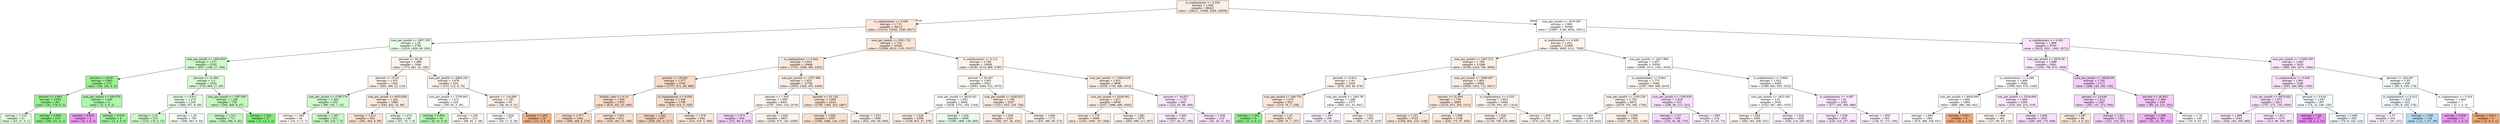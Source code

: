 digraph Tree {
node [shape=box, style="filled", color="black"] ;
0 [label="is_suplimentary <= 0.204\nentropy = 1.828\nsamples = 66421\nvalue = [26011, 15088, 5294, 20028]", fillcolor="#e5813921"] ;
1 [label="is_suplimentary <= 0.008\nentropy = 1.715\nsamples = 36113\nvalue = [15114, 10342, 1240, 9417]", fillcolor="#e581392f"] ;
0 -> 1 [labeldistance=2.5, labelangle=45, headlabel="True"] ;
2 [label="sum_per_month <= 2607.205\nentropy = 1.39\nsamples = 3768\nvalue = [1610, 1829, 49, 280]", fillcolor="#47e5391a"] ;
1 -> 2 ;
3 [label="sum_per_month <= 1043.655\nentropy = 1.271\nsamples = 2102\nvalue = [837, 1148, 17, 100]", fillcolor="#47e5393f"] ;
2 -> 3 ;
4 [label="percent <= 43.87\nentropy = 0.993\nsamples = 270\nvalue = [83, 183, 0, 4]", fillcolor="#47e53988"] ;
3 -> 4 ;
5 [label="percent <= 3.903\nentropy = 0.954\nsamples = 261\nvalue = [81, 178, 0, 2]", fillcolor="#47e53989"] ;
4 -> 5 ;
6 [label="entropy = 1.115\nsamples = 51\nvalue = [23, 27, 0, 1]", fillcolor="#47e53924"] ;
5 -> 6 ;
7 [label="entropy = 0.892\nsamples = 210\nvalue = [58, 151, 0, 1]", fillcolor="#47e5399c"] ;
5 -> 7 ;
8 [label="sum_per_month <= 839.579\nentropy = 1.436\nsamples = 9\nvalue = [2, 5, 0, 2]", fillcolor="#47e5396d"] ;
4 -> 8 ;
9 [label="entropy = 0.918\nsamples = 3\nvalue = [0, 1, 0, 2]", fillcolor="#d739e57f"] ;
8 -> 9 ;
10 [label="entropy = 0.918\nsamples = 6\nvalue = [2, 4, 0, 0]", fillcolor="#47e5397f"] ;
8 -> 10 ;
11 [label="percent <= 21.883\nentropy = 1.3\nsamples = 1832\nvalue = [754, 965, 17, 96]", fillcolor="#47e53932"] ;
3 -> 11 ;
12 [label="percent <= 8.911\nentropy = 1.274\nsamples = 1104\nvalue = [489, 557, 9, 49]", fillcolor="#47e5391c"] ;
11 -> 12 ;
13 [label="entropy = 1.21\nsamples = 312\nvalue = [123, 174, 0, 15]", fillcolor="#47e53945"] ;
12 -> 13 ;
14 [label="entropy = 1.29\nsamples = 792\nvalue = [366, 383, 9, 34]", fillcolor="#47e5390a"] ;
12 -> 14 ;
15 [label="sum_per_month <= 2567.697\nentropy = 1.326\nsamples = 728\nvalue = [265, 408, 8, 47]", fillcolor="#47e5394f"] ;
11 -> 15 ;
16 [label="entropy = 1.311\nsamples = 711\nvalue = [264, 396, 6, 45]", fillcolor="#47e5394b"] ;
15 -> 16 ;
17 [label="entropy = 1.322\nsamples = 17\nvalue = [1, 12, 2, 2]", fillcolor="#47e539aa"] ;
15 -> 17 ;
18 [label="percent <= 50.38\nentropy = 1.498\nsamples = 1666\nvalue = [773, 681, 32, 180]", fillcolor="#e5813918"] ;
2 -> 18 ;
19 [label="percent <= 15.52\nentropy = 1.431\nsamples = 1342\nvalue = [640, 569, 23, 110]", fillcolor="#e5813917"] ;
18 -> 19 ;
20 [label="sum_per_month <= 2790.776\nentropy = 1.363\nsamples = 253\nvalue = [98, 136, 7, 12]", fillcolor="#47e5393f"] ;
19 -> 20 ;
21 [label="entropy = 1.483\nsamples = 42\nvalue = [18, 17, 0, 7]", fillcolor="#e581390a"] ;
20 -> 21 ;
22 [label="entropy = 1.287\nsamples = 211\nvalue = [80, 119, 7, 5]", fillcolor="#47e5394c"] ;
20 -> 22 ;
23 [label="sum_per_month <= 6035.958\nentropy = 1.432\nsamples = 1089\nvalue = [542, 433, 16, 98]", fillcolor="#e581392a"] ;
19 -> 23 ;
24 [label="entropy = 1.413\nsamples = 943\nvalue = [481, 363, 9, 90]", fillcolor="#e5813934"] ;
23 -> 24 ;
25 [label="entropy = 1.474\nsamples = 146\nvalue = [61, 70, 7, 8]", fillcolor="#47e5391b"] ;
23 -> 25 ;
26 [label="sum_per_month <= 6864.202\nentropy = 1.678\nsamples = 324\nvalue = [133, 112, 9, 70]", fillcolor="#e5813919"] ;
18 -> 26 ;
27 [label="sum_per_month <= 2750.801\nentropy = 1.572\nsamples = 229\nvalue = [95, 92, 3, 39]", fillcolor="#e5813906"] ;
26 -> 27 ;
28 [label="entropy = 0.954\nsamples = 16\nvalue = [6, 10, 0, 0]", fillcolor="#47e53966"] ;
27 -> 28 ;
29 [label="entropy = 1.591\nsamples = 213\nvalue = [89, 82, 3, 39]", fillcolor="#e581390e"] ;
27 -> 29 ;
30 [label="percent <= 116.699\nentropy = 1.781\nsamples = 95\nvalue = [38, 20, 6, 31]", fillcolor="#e581391c"] ;
26 -> 30 ;
31 [label="entropy = 1.828\nsamples = 77\nvalue = [26, 17, 6, 28]", fillcolor="#d739e50a"] ;
30 -> 31 ;
32 [label="entropy = 1.252\nsamples = 18\nvalue = [12, 3, 0, 3]", fillcolor="#e5813999"] ;
30 -> 32 ;
33 [label="sum_per_month <= 3521.722\nentropy = 1.724\nsamples = 32345\nvalue = [13504, 8513, 1191, 9137]", fillcolor="#e5813930"] ;
1 -> 33 ;
34 [label="is_suplimentary <= 0.042\nentropy = 1.643\nsamples = 16446\nvalue = [7312, 3399, 383, 5352]", fillcolor="#e581392d"] ;
33 -> 34 ;
35 [label="percent <= 19.526\nentropy = 1.577\nsamples = 3742\nvalue = [1757, 971, 28, 986]", fillcolor="#e5813947"] ;
34 -> 35 ;
36 [label="holiday_ratio <= 0.15\nentropy = 1.594\nsamples = 1953\nvalue = [918, 552, 23, 460]", fillcolor="#e5813943"] ;
35 -> 36 ;
37 [label="entropy = 1.577\nsamples = 1041\nvalue = [490, 269, 8, 274]", fillcolor="#e5813948"] ;
36 -> 37 ;
38 [label="entropy = 1.601\nsamples = 912\nvalue = [428, 283, 15, 186]", fillcolor="#e581393b"] ;
36 -> 38 ;
39 [label="is_suplimentary <= 0.026\nentropy = 1.546\nsamples = 1789\nvalue = [839, 419, 5, 526]", fillcolor="#e581393f"] ;
35 -> 39 ;
40 [label="entropy = 1.493\nsamples = 847\nvalue = [429, 201, 0, 217]", fillcolor="#e5813956"] ;
39 -> 40 ;
41 [label="entropy = 1.579\nsamples = 942\nvalue = [410, 218, 5, 309]", fillcolor="#e5813929"] ;
39 -> 41 ;
42 [label="sum_per_month <= 2257.886\nentropy = 1.652\nsamples = 12704\nvalue = [5555, 2428, 355, 4366]", fillcolor="#e5813924"] ;
34 -> 42 ;
43 [label="percent <= 1.445\nentropy = 1.606\nsamples = 6461\nvalue = [2787, 1043, 152, 2479]", fillcolor="#e5813914"] ;
42 -> 43 ;
44 [label="entropy = 1.571\nsamples = 434\nvalue = [147, 68, 9, 210]", fillcolor="#d739e538"] ;
43 -> 44 ;
45 [label="entropy = 1.605\nsamples = 6027\nvalue = [2640, 975, 143, 2269]", fillcolor="#e5813919"] ;
43 -> 45 ;
46 [label="percent <= 31.126\nentropy = 1.685\nsamples = 6243\nvalue = [2768, 1385, 203, 1887]", fillcolor="#e5813934"] ;
42 -> 46 ;
47 [label="entropy = 1.685\nsamples = 4357\nvalue = [1946, 1080, 134, 1197]", fillcolor="#e581393c"] ;
46 -> 47 ;
48 [label="entropy = 1.653\nsamples = 1886\nvalue = [822, 305, 69, 690]", fillcolor="#e581391c"] ;
46 -> 48 ;
49 [label="is_suplimentary <= 0.112\nentropy = 1.768\nsamples = 15899\nvalue = [6192, 5114, 808, 3785]", fillcolor="#e5813919"] ;
33 -> 49 ;
50 [label="percent <= 40.447\nentropy = 1.693\nsamples = 9201\nvalue = [3653, 3364, 312, 1872]", fillcolor="#e581390d"] ;
49 -> 50 ;
51 [label="sum_per_month <= 4619.343\nentropy = 1.635\nsamples = 6694\nvalue = [2636, 2731, 183, 1144]", fillcolor="#47e53906"] ;
50 -> 51 ;
52 [label="entropy = 1.628\nsamples = 2396\nvalue = [1038, 833, 47, 478]", fillcolor="#e5813921"] ;
51 -> 52 ;
53 [label="entropy = 1.626\nsamples = 4298\nvalue = [1598, 1898, 136, 666]", fillcolor="#47e5391c"] ;
51 -> 53 ;
54 [label="sum_per_month <= 6245.913\nentropy = 1.768\nsamples = 2507\nvalue = [1017, 633, 129, 728]", fillcolor="#e5813929"] ;
50 -> 54 ;
55 [label="entropy = 1.639\nsamples = 1333\nvalue = [582, 267, 30, 454]", fillcolor="#e5813925"] ;
54 -> 55 ;
56 [label="entropy = 1.846\nsamples = 1174\nvalue = [435, 366, 99, 274]", fillcolor="#e5813916"] ;
54 -> 56 ;
57 [label="sum_per_month <= 13604.545\nentropy = 1.831\nsamples = 6698\nvalue = [2539, 1750, 496, 1913]", fillcolor="#e5813921"] ;
49 -> 57 ;
58 [label="sum_per_month <= 6294.062\nentropy = 1.817\nsamples = 6058\nvalue = [2317, 1688, 408, 1645]", fillcolor="#e5813925"] ;
57 -> 58 ;
59 [label="entropy = 1.779\nsamples = 3688\nvalue = [1453, 1090, 197, 948]", fillcolor="#e5813924"] ;
58 -> 59 ;
60 [label="entropy = 1.862\nsamples = 2370\nvalue = [864, 598, 211, 697]", fillcolor="#e5813919"] ;
58 -> 60 ;
61 [label="percent <= 39.657\nentropy = 1.776\nsamples = 640\nvalue = [222, 62, 88, 268]", fillcolor="#d739e51c"] ;
57 -> 61 ;
62 [label="entropy = 1.692\nsamples = 421\nvalue = [157, 42, 37, 185]", fillcolor="#d739e51b"] ;
61 -> 62 ;
63 [label="entropy = 1.856\nsamples = 219\nvalue = [65, 20, 51, 83]", fillcolor="#d739e51e"] ;
61 -> 63 ;
64 [label="sum_per_month <= 4870.587\nentropy = 1.868\nsamples = 30308\nvalue = [10897, 4746, 4054, 10611]", fillcolor="#e5813904"] ;
0 -> 64 [labeldistance=2.5, labelangle=-45, headlabel="False"] ;
65 [label="is_suplimentary <= 0.409\nentropy = 1.822\nsamples = 21608\nvalue = [8464, 3695, 2111, 7338]", fillcolor="#e5813914"] ;
64 -> 65 ;
66 [label="sum_per_month <= 1567.272\nentropy = 1.769\nsamples = 11588\nvalue = [4798, 2224, 760, 3806]", fillcolor="#e5813921"] ;
65 -> 66 ;
67 [label="percent <= 6.814\nentropy = 1.56\nsamples = 2204\nvalue = [978, 299, 48, 879]", fillcolor="#e5813913"] ;
66 -> 67 ;
68 [label="sum_per_month <= 340.755\nentropy = 1.479\nsamples = 633\nvalue = [310, 78, 7, 238]", fillcolor="#e581392e"] ;
67 -> 68 ;
69 [label="entropy = 1.252\nsamples = 6\nvalue = [1, 4, 0, 1]", fillcolor="#47e53999"] ;
68 -> 69 ;
70 [label="entropy = 1.47\nsamples = 627\nvalue = [309, 74, 7, 237]", fillcolor="#e581392f"] ;
68 -> 70 ;
71 [label="sum_per_month <= 1061.56\nentropy = 1.588\nsamples = 1571\nvalue = [668, 221, 41, 641]", fillcolor="#e5813907"] ;
67 -> 71 ;
72 [label="entropy = 1.497\nsamples = 490\nvalue = [207, 51, 10, 222]", fillcolor="#d739e50e"] ;
71 -> 72 ;
73 [label="entropy = 1.621\nsamples = 1081\nvalue = [461, 170, 31, 419]", fillcolor="#e5813910"] ;
71 -> 73 ;
74 [label="sum_per_month <= 2998.667\nentropy = 1.803\nsamples = 9384\nvalue = [3820, 1925, 712, 2927]", fillcolor="#e5813923"] ;
66 -> 74 ;
75 [label="percent <= 31.659\nentropy = 1.749\nsamples = 4890\nvalue = [2120, 972, 285, 1513]", fillcolor="#e581392e"] ;
74 -> 75 ;
76 [label="entropy = 1.761\nsamples = 3722\nvalue = [1594, 802, 218, 1108]", fillcolor="#e581392f"] ;
75 -> 76 ;
77 [label="entropy = 1.689\nsamples = 1168\nvalue = [526, 170, 67, 405]", fillcolor="#e5813928"] ;
75 -> 77 ;
78 [label="is_suplimentary <= 0.325\nentropy = 1.853\nsamples = 4494\nvalue = [1700, 953, 427, 1414]", fillcolor="#e5813918"] ;
74 -> 78 ;
79 [label="entropy = 1.836\nsamples = 2971\nvalue = [1130, 709, 236, 896]", fillcolor="#e581391d"] ;
78 -> 79 ;
80 [label="entropy = 1.859\nsamples = 1523\nvalue = [570, 244, 191, 518]", fillcolor="#e581390d"] ;
78 -> 80 ;
81 [label="sum_per_month <= 2427.969\nentropy = 1.857\nsamples = 10020\nvalue = [3666, 1471, 1351, 3532]", fillcolor="#e5813905"] ;
65 -> 81 ;
82 [label="is_suplimentary <= 0.841\nentropy = 1.773\nsamples = 5584\nvalue = [2267, 809, 498, 2010]", fillcolor="#e5813912"] ;
81 -> 82 ;
83 [label="sum_per_month <= 1195.239\nentropy = 1.754\nsamples = 4974\nvalue = [2078, 753, 385, 1758]", fillcolor="#e5813919"] ;
82 -> 83 ;
84 [label="entropy = 1.601\nsamples = 1509\nvalue = [651, 172, 64, 622]", fillcolor="#e5813908"] ;
83 -> 84 ;
85 [label="entropy = 1.805\nsamples = 3465\nvalue = [1427, 581, 321, 1136]", fillcolor="#e5813920"] ;
83 -> 85 ;
86 [label="sum_per_month <= 1108.634\nentropy = 1.818\nsamples = 610\nvalue = [189, 56, 113, 252]", fillcolor="#d739e526"] ;
82 -> 86 ;
87 [label="entropy = 1.727\nsamples = 392\nvalue = [130, 35, 48, 179]", fillcolor="#d739e530"] ;
86 -> 87 ;
88 [label="entropy = 1.885\nsamples = 218\nvalue = [59, 21, 65, 73]", fillcolor="#d739e50d"] ;
86 -> 88 ;
89 [label="is_suplimentary <= 0.603\nentropy = 1.922\nsamples = 4436\nvalue = [1399, 662, 853, 1522]", fillcolor="#d739e50a"] ;
81 -> 89 ;
90 [label="sum_per_month <= 3453.595\nentropy = 1.91\nsamples = 3045\nvalue = [1022, 497, 493, 1033]", fillcolor="#d739e501"] ;
89 -> 90 ;
91 [label="entropy = 1.882\nsamples = 1606\nvalue = [584, 283, 208, 531]", fillcolor="#e581390d"] ;
90 -> 91 ;
92 [label="entropy = 1.924\nsamples = 1439\nvalue = [438, 214, 285, 502]", fillcolor="#d739e510"] ;
90 -> 92 ;
93 [label="is_suplimentary <= 0.697\nentropy = 1.91\nsamples = 1391\nvalue = [377, 165, 360, 489]", fillcolor="#d739e51c"] ;
89 -> 93 ;
94 [label="entropy = 1.929\nsamples = 828\nvalue = [229, 118, 187, 294]", fillcolor="#d739e51c"] ;
93 -> 94 ;
95 [label="entropy = 1.859\nsamples = 563\nvalue = [148, 47, 173, 195]", fillcolor="#d739e50e"] ;
93 -> 95 ;
96 [label="is_suplimentary <= 0.362\nentropy = 1.896\nsamples = 8700\nvalue = [2433, 1051, 1943, 3273]", fillcolor="#d739e522"] ;
64 -> 96 ;
97 [label="sum_per_month <= 8976.58\nentropy = 1.898\nsamples = 5081\nvalue = [1544, 758, 870, 1909]", fillcolor="#d739e51a"] ;
96 -> 97 ;
98 [label="is_suplimentary <= 0.286\nentropy = 1.909\nsamples = 3364\nvalue = [1096, 633, 475, 1160]", fillcolor="#d739e507"] ;
97 -> 98 ;
99 [label="sum_per_month <= 8936.695\nentropy = 1.904\nsamples = 1969\nvalue = [680, 388, 260, 641]", fillcolor="#e5813907"] ;
98 -> 99 ;
100 [label="entropy = 1.904\nsamples = 1961\nvalue = [674, 388, 258, 641]", fillcolor="#e5813906"] ;
99 -> 100 ;
101 [label="entropy = 0.811\nsamples = 8\nvalue = [6, 0, 2, 0]", fillcolor="#e58139aa"] ;
99 -> 101 ;
102 [label="sum_per_month <= 5526.609\nentropy = 1.908\nsamples = 1395\nvalue = [416, 245, 215, 519]", fillcolor="#d739e51b"] ;
98 -> 102 ;
103 [label="entropy = 1.908\nsamples = 362\nvalue = [127, 80, 45, 110]", fillcolor="#e5813911"] ;
102 -> 103 ;
104 [label="entropy = 1.894\nsamples = 1033\nvalue = [289, 165, 170, 409]", fillcolor="#d739e529"] ;
102 -> 104 ;
105 [label="sum_per_month <= 16820.09\nentropy = 1.791\nsamples = 1717\nvalue = [448, 125, 395, 749]", fillcolor="#d739e53c"] ;
97 -> 105 ;
106 [label="percent <= 14.636\nentropy = 1.812\nsamples = 1287\nvalue = [362, 107, 272, 546]", fillcolor="#d739e533"] ;
105 -> 106 ;
107 [label="entropy = 1.587\nsamples = 86\nvalue = [41, 4, 9, 32]", fillcolor="#e581392b"] ;
106 -> 107 ;
108 [label="entropy = 1.817\nsamples = 1201\nvalue = [321, 103, 263, 514]", fillcolor="#d739e538"] ;
106 -> 108 ;
109 [label="percent <= 36.852\nentropy = 1.684\nsamples = 430\nvalue = [86, 18, 123, 203]", fillcolor="#d739e542"] ;
105 -> 109 ;
110 [label="entropy = 1.599\nsamples = 282\nvalue = [51, 10, 70, 151]", fillcolor="#d739e561"] ;
109 -> 110 ;
111 [label="entropy = 1.78\nsamples = 148\nvalue = [35, 8, 53, 52]", fillcolor="#399de503"] ;
109 -> 111 ;
112 [label="sum_per_month <= 12495.305\nentropy = 1.842\nsamples = 3619\nvalue = [889, 293, 1073, 1364]", fillcolor="#d739e51d"] ;
96 -> 112 ;
113 [label="is_suplimentary <= 0.645\nentropy = 1.861\nsamples = 3180\nvalue = [831, 284, 880, 1185]", fillcolor="#d739e522"] ;
112 -> 113 ;
114 [label="sum_per_month <= 6870.652\nentropy = 1.872\nsamples = 2813\nvalue = [757, 272, 734, 1050]", fillcolor="#d739e524"] ;
113 -> 114 ;
115 [label="entropy = 1.899\nsamples = 1543\nvalue = [444, 184, 350, 565]", fillcolor="#d739e51c"] ;
114 -> 115 ;
116 [label="entropy = 1.817\nsamples = 1270\nvalue = [313, 88, 384, 485]", fillcolor="#d739e51d"] ;
114 -> 116 ;
117 [label="percent <= 3.616\nentropy = 1.687\nsamples = 367\nvalue = [74, 12, 146, 135]", fillcolor="#399de50c"] ;
113 -> 117 ;
118 [label="entropy = 1.29\nsamples = 17\nvalue = [0, 3, 3, 11]", fillcolor="#d739e592"] ;
117 -> 118 ;
119 [label="entropy = 1.668\nsamples = 350\nvalue = [74, 9, 143, 124]", fillcolor="#399de515"] ;
117 -> 119 ;
120 [label="percent <= 244.487\nentropy = 1.55\nsamples = 439\nvalue = [58, 9, 193, 179]", fillcolor="#399de50e"] ;
112 -> 120 ;
121 [label="is_suplimentary <= 0.512\nentropy = 1.532\nsamples = 432\nvalue = [55, 8, 193, 176]", fillcolor="#399de511"] ;
120 -> 121 ;
122 [label="entropy = 1.57\nsamples = 314\nvalue = [44, 7, 126, 137]", fillcolor="#d739e50f"] ;
121 -> 122 ;
123 [label="entropy = 1.369\nsamples = 118\nvalue = [11, 1, 67, 39]", fillcolor="#399de55a"] ;
121 -> 123 ;
124 [label="is_suplimentary <= 0.419\nentropy = 1.449\nsamples = 7\nvalue = [3, 1, 0, 3]", fillcolor="#e5813900"] ;
120 -> 124 ;
125 [label="entropy = 0.918\nsamples = 3\nvalue = [0, 1, 0, 2]", fillcolor="#d739e57f"] ;
124 -> 125 ;
126 [label="entropy = 0.811\nsamples = 4\nvalue = [3, 0, 0, 1]", fillcolor="#e58139aa"] ;
124 -> 126 ;
}
